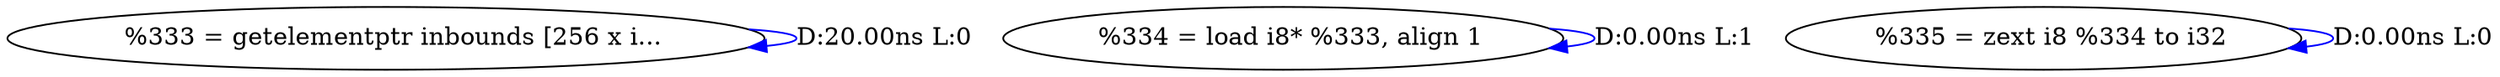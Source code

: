 digraph {
Node0x36f1f80[label="  %333 = getelementptr inbounds [256 x i..."];
Node0x36f1f80 -> Node0x36f1f80[label="D:20.00ns L:0",color=blue];
Node0x36f20a0[label="  %334 = load i8* %333, align 1"];
Node0x36f20a0 -> Node0x36f20a0[label="D:0.00ns L:1",color=blue];
Node0x36f2180[label="  %335 = zext i8 %334 to i32"];
Node0x36f2180 -> Node0x36f2180[label="D:0.00ns L:0",color=blue];
}
